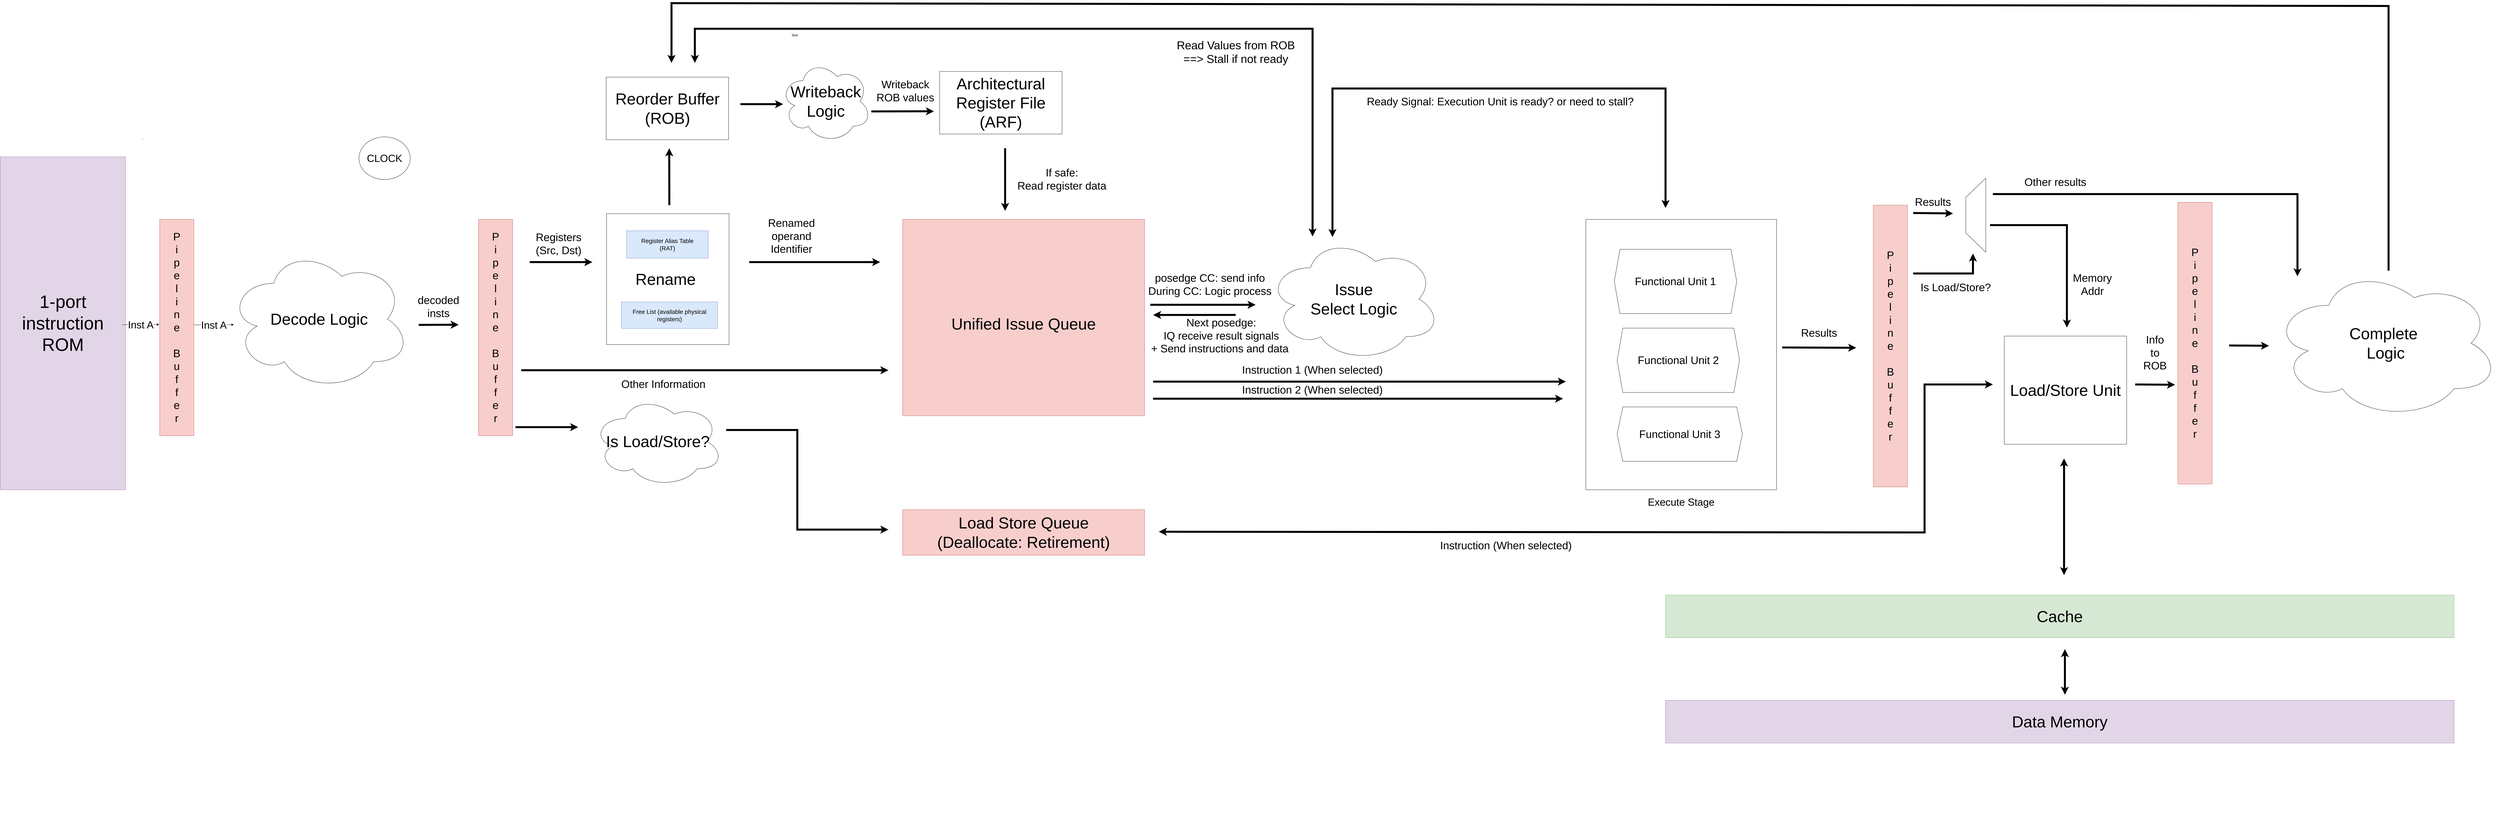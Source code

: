 <mxfile version="24.7.17">
  <diagram name="Page-1" id="uPoL477koQHRy4HOxxIn">
    <mxGraphModel dx="7985" dy="1393" grid="1" gridSize="10" guides="1" tooltips="1" connect="1" arrows="1" fold="1" page="1" pageScale="1" pageWidth="6000" pageHeight="2000" math="0" shadow="0">
      <root>
        <mxCell id="0" />
        <mxCell id="1" parent="0" />
        <mxCell id="ch1ULrI9wvM1NAQLew_m-2" style="edgeStyle=elbowEdgeStyle;rounded=0;html=1;labelBackgroundColor=none;startArrow=none;startFill=0;startSize=8;endArrow=none;endFill=0;endSize=16;fontFamily=Verdana;fontSize=12;" parent="1" edge="1">
          <mxGeometry relative="1" as="geometry">
            <mxPoint x="-4040" y="1150" as="sourcePoint" />
            <mxPoint x="-4040" y="1147" as="targetPoint" />
          </mxGeometry>
        </mxCell>
        <mxCell id="ch1ULrI9wvM1NAQLew_m-3" value="&lt;font style=&quot;font-size: 63px;&quot;&gt;1-port instruction ROM&lt;/font&gt;" style="verticalLabelPosition=middle;verticalAlign=middle;html=1;shape=mxgraph.basic.rect;fillColor2=none;strokeWidth=1;size=20;indent=0;fontFamily=Helvetica;fontSize=21;labelPosition=center;align=center;whiteSpace=wrap;fillColor=#e1d5e7;strokeColor=#9673a6;" parent="1" vertex="1">
          <mxGeometry x="-4540" y="1210" width="440" height="1170" as="geometry" />
        </mxCell>
        <mxCell id="ch1ULrI9wvM1NAQLew_m-5" value="" style="endArrow=classic;html=1;rounded=0;fontFamily=Helvetica;fontSize=36;entryX=0.002;entryY=0.486;entryDx=0;entryDy=0;entryPerimeter=0;" parent="1" edge="1">
          <mxGeometry relative="1" as="geometry">
            <mxPoint x="-4112" y="1800" as="sourcePoint" />
            <mxPoint x="-3981.76" y="1799.36" as="targetPoint" />
          </mxGeometry>
        </mxCell>
        <mxCell id="ch1ULrI9wvM1NAQLew_m-6" value="Inst A" style="edgeLabel;resizable=0;html=1;align=center;verticalAlign=middle;fontFamily=Helvetica;fontSize=36;" parent="ch1ULrI9wvM1NAQLew_m-5" connectable="0" vertex="1">
          <mxGeometry relative="1" as="geometry" />
        </mxCell>
        <mxCell id="ch1ULrI9wvM1NAQLew_m-9" value="CLOCK" style="ellipse;whiteSpace=wrap;html=1;align=center;newEdgeStyle={&quot;edgeStyle&quot;:&quot;entityRelationEdgeStyle&quot;,&quot;startArrow&quot;:&quot;none&quot;,&quot;endArrow&quot;:&quot;none&quot;,&quot;segment&quot;:10,&quot;curved&quot;:1};treeFolding=1;treeMoving=1;fontFamily=Helvetica;fontSize=36;" parent="1" vertex="1">
          <mxGeometry x="-3280" y="1140" width="180" height="150" as="geometry" />
        </mxCell>
        <mxCell id="ch1ULrI9wvM1NAQLew_m-10" value="&lt;font style=&quot;font-size: 38px;&quot;&gt;P&lt;br&gt;i&lt;br&gt;p&lt;br&gt;e&lt;br&gt;l&lt;br&gt;i&lt;br&gt;n&lt;br&gt;e&lt;br&gt;&lt;br&gt;B&lt;br&gt;u&lt;br&gt;f&lt;br&gt;f&lt;br&gt;e&lt;br&gt;r&lt;br&gt;&lt;/font&gt;" style="rounded=0;whiteSpace=wrap;html=1;fillColor=#f8cecc;strokeColor=#b85450;" parent="1" vertex="1">
          <mxGeometry x="-3980" y="1430" width="120" height="760" as="geometry" />
        </mxCell>
        <mxCell id="ch1ULrI9wvM1NAQLew_m-11" value="" style="endArrow=classic;html=1;rounded=0;fontFamily=Helvetica;fontSize=36;entryX=0.002;entryY=0.486;entryDx=0;entryDy=0;entryPerimeter=0;" parent="1" edge="1">
          <mxGeometry relative="1" as="geometry">
            <mxPoint x="-3860" y="1800.64" as="sourcePoint" />
            <mxPoint x="-3719.76" y="1800" as="targetPoint" />
          </mxGeometry>
        </mxCell>
        <mxCell id="ch1ULrI9wvM1NAQLew_m-12" value="Inst A" style="edgeLabel;resizable=0;html=1;align=center;verticalAlign=middle;fontFamily=Helvetica;fontSize=36;" parent="ch1ULrI9wvM1NAQLew_m-11" connectable="0" vertex="1">
          <mxGeometry relative="1" as="geometry" />
        </mxCell>
        <mxCell id="ch1ULrI9wvM1NAQLew_m-15" value="&lt;div style=&quot;&quot;&gt;&lt;span style=&quot;background-color: initial;&quot;&gt;&lt;font style=&quot;font-size: 56px;&quot;&gt;Rename&amp;nbsp;&lt;/font&gt;&lt;/span&gt;&lt;/div&gt;" style="verticalLabelPosition=middle;verticalAlign=middle;html=1;shape=mxgraph.basic.rect;fillColor2=none;strokeWidth=1;size=20;indent=5;fontFamily=Helvetica;fontSize=36;labelPosition=center;align=center;whiteSpace=wrap;" parent="1" vertex="1">
          <mxGeometry x="-2410" y="1410" width="430" height="460" as="geometry" />
        </mxCell>
        <mxCell id="ch1ULrI9wvM1NAQLew_m-16" value="Free List (available physical registers)" style="verticalLabelPosition=middle;verticalAlign=middle;html=1;shape=mxgraph.basic.rect;fillColor2=none;strokeWidth=1;size=20;indent=0;fontFamily=Helvetica;fontSize=21;labelPosition=center;align=center;whiteSpace=wrap;fillColor=#dae8fc;strokeColor=#6c8ebf;" parent="1" vertex="1">
          <mxGeometry x="-2358" y="1720" width="338" height="93" as="geometry" />
        </mxCell>
        <mxCell id="ch1ULrI9wvM1NAQLew_m-17" value="Register Alias Table&lt;br&gt;(RAT)" style="verticalLabelPosition=middle;verticalAlign=middle;html=1;shape=mxgraph.basic.rect;fillColor2=none;strokeWidth=1;size=20;indent=0;fontFamily=Helvetica;fontSize=21;labelPosition=center;align=center;whiteSpace=wrap;fillColor=#dae8fc;strokeColor=#6c8ebf;" parent="1" vertex="1">
          <mxGeometry x="-2340" y="1470" width="287" height="96" as="geometry" />
        </mxCell>
        <mxCell id="ch1ULrI9wvM1NAQLew_m-18" value="" style="endArrow=classic;html=1;rounded=0;fontFamily=Helvetica;fontSize=36;entryX=0.002;entryY=0.486;entryDx=0;entryDy=0;entryPerimeter=0;strokeWidth=7;" parent="1" edge="1">
          <mxGeometry relative="1" as="geometry">
            <mxPoint x="-3070" y="1800.64" as="sourcePoint" />
            <mxPoint x="-2929.76" y="1800" as="targetPoint" />
          </mxGeometry>
        </mxCell>
        <mxCell id="ch1ULrI9wvM1NAQLew_m-19" value="decoded &lt;br&gt;insts" style="edgeLabel;html=1;align=center;verticalAlign=middle;resizable=0;points=[];fontSize=38;labelBackgroundColor=none;" parent="ch1ULrI9wvM1NAQLew_m-18" connectable="0" vertex="1">
          <mxGeometry x="-0.269" y="4" relative="1" as="geometry">
            <mxPoint x="17" y="-60" as="offset" />
          </mxGeometry>
        </mxCell>
        <mxCell id="ch1ULrI9wvM1NAQLew_m-20" value="&lt;font style=&quot;font-size: 38px;&quot;&gt;P&lt;br&gt;i&lt;br&gt;p&lt;br&gt;e&lt;br&gt;l&lt;br&gt;i&lt;br&gt;n&lt;br&gt;e&lt;br&gt;&lt;br&gt;B&lt;br&gt;u&lt;br&gt;f&lt;br&gt;f&lt;br&gt;e&lt;br&gt;r&lt;br&gt;&lt;/font&gt;" style="rounded=0;whiteSpace=wrap;html=1;fillColor=#f8cecc;strokeColor=#b85450;" parent="1" vertex="1">
          <mxGeometry x="-2860" y="1430" width="120" height="760" as="geometry" />
        </mxCell>
        <mxCell id="ch1ULrI9wvM1NAQLew_m-88" value="" style="endArrow=classic;html=1;rounded=0;fontFamily=Helvetica;fontSize=36;strokeWidth=7;" parent="1" edge="1">
          <mxGeometry relative="1" as="geometry">
            <mxPoint x="-2680" y="1580" as="sourcePoint" />
            <mxPoint x="-2460" y="1580" as="targetPoint" />
            <Array as="points">
              <mxPoint x="-2660" y="1580" />
            </Array>
          </mxGeometry>
        </mxCell>
        <mxCell id="ch1ULrI9wvM1NAQLew_m-89" value="Registers&lt;br&gt;(Src, Dst)" style="edgeLabel;html=1;align=center;verticalAlign=middle;resizable=0;points=[];fontSize=38;labelBackgroundColor=none;" parent="ch1ULrI9wvM1NAQLew_m-88" connectable="0" vertex="1">
          <mxGeometry x="-0.269" y="4" relative="1" as="geometry">
            <mxPoint x="20" y="-60" as="offset" />
          </mxGeometry>
        </mxCell>
        <mxCell id="ch1ULrI9wvM1NAQLew_m-93" value="&lt;div style=&quot;&quot;&gt;&lt;br&gt;&lt;/div&gt;&lt;div style=&quot;&quot;&gt;&lt;span style=&quot;font-size: 56px; background-color: initial;&quot;&gt;Unified Issue Queue&lt;/span&gt;&lt;br&gt;&lt;/div&gt;" style="verticalLabelPosition=middle;verticalAlign=middle;html=1;shape=mxgraph.basic.rect;fillColor2=none;strokeWidth=1;size=20;indent=5;fontFamily=Helvetica;fontSize=36;labelPosition=center;align=center;whiteSpace=wrap;fillColor=#f8cecc;strokeColor=#b85450;" parent="1" vertex="1">
          <mxGeometry x="-1370" y="1430" width="850" height="690" as="geometry" />
        </mxCell>
        <mxCell id="ch1ULrI9wvM1NAQLew_m-94" value="&lt;div style=&quot;&quot;&gt;&lt;span style=&quot;background-color: initial;&quot;&gt;&lt;font style=&quot;font-size: 56px;&quot;&gt;Load Store Queue&lt;br&gt;(Deallocate: Retirement)&lt;/font&gt;&lt;/span&gt;&lt;/div&gt;" style="verticalLabelPosition=middle;verticalAlign=middle;html=1;shape=mxgraph.basic.rect;fillColor2=none;strokeWidth=1;size=20;indent=5;fontFamily=Helvetica;fontSize=36;labelPosition=center;align=center;whiteSpace=wrap;fillColor=#f8cecc;strokeColor=#b85450;" parent="1" vertex="1">
          <mxGeometry x="-1370" y="2450" width="850" height="160" as="geometry" />
        </mxCell>
        <mxCell id="ch1ULrI9wvM1NAQLew_m-96" value="&lt;span style=&quot;font-size: 56px;&quot;&gt;Decode Logic&lt;/span&gt;" style="ellipse;shape=cloud;whiteSpace=wrap;html=1;" parent="1" vertex="1">
          <mxGeometry x="-3740" y="1530" width="640" height="500" as="geometry" />
        </mxCell>
        <mxCell id="ch1ULrI9wvM1NAQLew_m-97" value="" style="endArrow=classic;html=1;rounded=0;fontFamily=Helvetica;fontSize=36;exitX=0.995;exitY=0.524;exitDx=0;exitDy=0;exitPerimeter=0;strokeColor=#000000;strokeWidth=7;" parent="1" edge="1">
          <mxGeometry relative="1" as="geometry">
            <mxPoint x="-1909" y="1580" as="sourcePoint" />
            <mxPoint x="-1449" y="1580" as="targetPoint" />
          </mxGeometry>
        </mxCell>
        <mxCell id="ch1ULrI9wvM1NAQLew_m-105" value="&lt;div style=&quot;&quot;&gt;&lt;span style=&quot;background-color: initial;&quot;&gt;&lt;font style=&quot;font-size: 56px;&quot;&gt;Reorder Buffer&lt;br&gt;(ROB)&lt;/font&gt;&lt;/span&gt;&lt;/div&gt;" style="verticalLabelPosition=middle;verticalAlign=middle;html=1;shape=mxgraph.basic.rect;fillColor2=none;strokeWidth=1;size=20;indent=5;fontFamily=Helvetica;fontSize=36;labelPosition=center;align=center;whiteSpace=wrap;" parent="1" vertex="1">
          <mxGeometry x="-2411.5" y="930" width="430" height="220" as="geometry" />
        </mxCell>
        <mxCell id="ch1ULrI9wvM1NAQLew_m-110" value="&lt;span style=&quot;font-size: 56px;&quot;&gt;Writeback&lt;br&gt;Logic&lt;/span&gt;" style="ellipse;shape=cloud;whiteSpace=wrap;html=1;" parent="1" vertex="1">
          <mxGeometry x="-1800" y="870" width="320" height="290" as="geometry" />
        </mxCell>
        <mxCell id="ch1ULrI9wvM1NAQLew_m-114" value="" style="endArrow=classic;html=1;rounded=0;fontFamily=Helvetica;fontSize=36;strokeColor=#000000;strokeWidth=7;" parent="1" edge="1">
          <mxGeometry relative="1" as="geometry">
            <mxPoint x="-1940" y="1025" as="sourcePoint" />
            <mxPoint x="-1790" y="1025" as="targetPoint" />
          </mxGeometry>
        </mxCell>
        <mxCell id="ch1ULrI9wvM1NAQLew_m-116" value="" style="endArrow=classic;html=1;rounded=0;fontFamily=Helvetica;fontSize=36;strokeColor=#000000;strokeWidth=7;" parent="1" edge="1">
          <mxGeometry relative="1" as="geometry">
            <mxPoint x="-1480" y="1050.5" as="sourcePoint" />
            <mxPoint x="-1260" y="1050" as="targetPoint" />
          </mxGeometry>
        </mxCell>
        <mxCell id="ch1ULrI9wvM1NAQLew_m-117" value="Writeback&lt;br&gt;ROB values" style="edgeLabel;html=1;align=center;verticalAlign=middle;resizable=0;points=[];fontSize=38;labelBackgroundColor=none;" parent="1" connectable="0" vertex="1">
          <mxGeometry x="-2100" y="1930" as="geometry">
            <mxPoint x="739" y="-951" as="offset" />
          </mxGeometry>
        </mxCell>
        <mxCell id="ch1ULrI9wvM1NAQLew_m-120" value="" style="endArrow=classic;html=1;rounded=0;fontFamily=Helvetica;fontSize=36;exitX=0.995;exitY=0.524;exitDx=0;exitDy=0;exitPerimeter=0;strokeColor=#000000;strokeWidth=7;" parent="1" edge="1">
          <mxGeometry relative="1" as="geometry">
            <mxPoint x="-2189.6" y="1380" as="sourcePoint" />
            <mxPoint x="-2190" y="1180" as="targetPoint" />
          </mxGeometry>
        </mxCell>
        <mxCell id="ch1ULrI9wvM1NAQLew_m-121" value="Text" style="text;html=1;align=center;verticalAlign=middle;resizable=0;points=[];autosize=1;strokeColor=none;fillColor=none;" parent="1" vertex="1">
          <mxGeometry x="-1775" y="768" width="50" height="30" as="geometry" />
        </mxCell>
        <mxCell id="ch1ULrI9wvM1NAQLew_m-126" value="Renamed &lt;br&gt;operand &lt;br&gt;Identifier" style="edgeLabel;html=1;align=center;verticalAlign=middle;resizable=0;points=[];fontSize=38;labelBackgroundColor=none;" parent="1" connectable="0" vertex="1">
          <mxGeometry x="-2500" y="2440" as="geometry">
            <mxPoint x="739" y="-951" as="offset" />
          </mxGeometry>
        </mxCell>
        <mxCell id="ch1ULrI9wvM1NAQLew_m-130" value="&lt;span style=&quot;font-size: 56px;&quot;&gt;Issue&lt;br&gt;Select Logic&lt;/span&gt;" style="ellipse;shape=cloud;whiteSpace=wrap;html=1;" parent="1" vertex="1">
          <mxGeometry x="-90" y="1490" width="610" height="440" as="geometry" />
        </mxCell>
        <mxCell id="ch1ULrI9wvM1NAQLew_m-137" value="&lt;div style=&quot;&quot;&gt;&amp;nbsp; &amp;nbsp;&lt;/div&gt;&lt;div style=&quot;&quot;&gt;&lt;br&gt;&lt;/div&gt;&lt;div style=&quot;&quot;&gt;&lt;br&gt;&lt;/div&gt;&lt;div style=&quot;&quot;&gt;&lt;br&gt;&lt;/div&gt;&lt;div style=&quot;&quot;&gt;&lt;br&gt;&lt;/div&gt;&lt;div style=&quot;&quot;&gt;&lt;br&gt;&lt;/div&gt;&lt;div style=&quot;&quot;&gt;&lt;br&gt;&lt;/div&gt;&lt;div style=&quot;&quot;&gt;&lt;br&gt;&lt;/div&gt;&lt;div style=&quot;&quot;&gt;&lt;br&gt;&lt;/div&gt;&lt;div style=&quot;&quot;&gt;&lt;br&gt;&lt;/div&gt;&lt;div style=&quot;&quot;&gt;&lt;br&gt;&lt;/div&gt;&lt;div style=&quot;&quot;&gt;&lt;br&gt;&lt;/div&gt;&lt;div style=&quot;&quot;&gt;&lt;br&gt;&lt;/div&gt;&lt;div style=&quot;&quot;&gt;&lt;br&gt;&lt;/div&gt;&lt;div style=&quot;&quot;&gt;&lt;br&gt;&lt;/div&gt;&lt;div style=&quot;&quot;&gt;&lt;br&gt;&lt;/div&gt;&lt;div style=&quot;&quot;&gt;&lt;br&gt;&lt;/div&gt;&lt;div style=&quot;&quot;&gt;&lt;br&gt;&lt;/div&gt;&lt;div style=&quot;&quot;&gt;&lt;br&gt;&lt;/div&gt;&lt;div style=&quot;&quot;&gt;&lt;br&gt;&lt;/div&gt;&lt;div style=&quot;&quot;&gt;&lt;br&gt;&lt;/div&gt;&lt;div style=&quot;&quot;&gt;&lt;br&gt;&lt;/div&gt;&lt;div style=&quot;&quot;&gt;&lt;br&gt;&lt;/div&gt;&lt;div style=&quot;&quot;&gt;&lt;br&gt;&lt;/div&gt;&lt;div style=&quot;&quot;&gt;Execute Stage&lt;/div&gt;" style="verticalLabelPosition=middle;verticalAlign=middle;html=1;shape=mxgraph.basic.rect;fillColor2=none;strokeWidth=1;size=20;indent=5;fontFamily=Helvetica;fontSize=36;labelPosition=center;align=center;whiteSpace=wrap;" parent="1" vertex="1">
          <mxGeometry x="1030" y="1430" width="670" height="950" as="geometry" />
        </mxCell>
        <mxCell id="ch1ULrI9wvM1NAQLew_m-138" value="Functional Unit 2" style="shape=hexagon;perimeter=hexagonPerimeter2;whiteSpace=wrap;html=1;fixedSize=1;labelBackgroundColor=none;fontSize=38;" parent="1" vertex="1">
          <mxGeometry x="1140" y="1812" width="430" height="226" as="geometry" />
        </mxCell>
        <mxCell id="ch1ULrI9wvM1NAQLew_m-139" value="&lt;br&gt;Functional Unit 3&lt;div&gt;&lt;br&gt;&lt;/div&gt;" style="shape=hexagon;perimeter=hexagonPerimeter2;whiteSpace=wrap;html=1;fixedSize=1;labelBackgroundColor=none;fontSize=38;" parent="1" vertex="1">
          <mxGeometry x="1140" y="2089" width="440" height="191" as="geometry" />
        </mxCell>
        <mxCell id="ch1ULrI9wvM1NAQLew_m-140" value="Functional Unit 1" style="shape=hexagon;perimeter=hexagonPerimeter2;whiteSpace=wrap;html=1;fixedSize=1;labelBackgroundColor=none;fontSize=38;" parent="1" vertex="1">
          <mxGeometry x="1130" y="1535" width="430" height="226" as="geometry" />
        </mxCell>
        <mxCell id="ch1ULrI9wvM1NAQLew_m-147" value="" style="endArrow=classic;startArrow=classic;html=1;rounded=0;strokeColor=#000000;strokeWidth=7;fontSize=40;jumpStyle=sharp;" parent="1" edge="1">
          <mxGeometry width="50" height="50" relative="1" as="geometry">
            <mxPoint x="140" y="1492" as="sourcePoint" />
            <mxPoint x="1310" y="1390" as="targetPoint" />
            <Array as="points">
              <mxPoint x="140" y="970" />
              <mxPoint x="1310" y="970" />
            </Array>
          </mxGeometry>
        </mxCell>
        <mxCell id="ch1ULrI9wvM1NAQLew_m-152" value="" style="endArrow=classic;startArrow=classic;html=1;rounded=0;strokeColor=#000000;strokeWidth=7;fontSize=40;jumpStyle=sharp;" parent="1" source="ch1ULrI9wvM1NAQLew_m-108" edge="1">
          <mxGeometry width="50" height="50" relative="1" as="geometry">
            <mxPoint x="-1025" y="1383" as="sourcePoint" />
            <mxPoint x="-1025" y="1060" as="targetPoint" />
          </mxGeometry>
        </mxCell>
        <mxCell id="ch1ULrI9wvM1NAQLew_m-153" value="Read Values from ROB&lt;div&gt;==&amp;gt; Stall if not ready&lt;/div&gt;" style="edgeLabel;html=1;align=center;verticalAlign=middle;resizable=0;points=[];fontSize=40;labelBackgroundColor=none;" parent="ch1ULrI9wvM1NAQLew_m-152" connectable="0" vertex="1">
          <mxGeometry x="0.077" y="-2" relative="1" as="geometry">
            <mxPoint x="823" y="-252" as="offset" />
          </mxGeometry>
        </mxCell>
        <mxCell id="ch1ULrI9wvM1NAQLew_m-155" value="" style="endArrow=classic;html=1;rounded=0;fontFamily=Helvetica;fontSize=36;strokeColor=#000000;strokeWidth=7;" parent="1" edge="1">
          <mxGeometry relative="1" as="geometry">
            <mxPoint x="-490" y="2000" as="sourcePoint" />
            <mxPoint x="960" y="2000" as="targetPoint" />
          </mxGeometry>
        </mxCell>
        <mxCell id="ch1ULrI9wvM1NAQLew_m-156" value="" style="endArrow=classic;html=1;rounded=0;fontFamily=Helvetica;fontSize=36;exitX=0.995;exitY=0.524;exitDx=0;exitDy=0;exitPerimeter=0;strokeColor=#000000;strokeWidth=7;" parent="1" edge="1">
          <mxGeometry relative="1" as="geometry">
            <mxPoint x="-2710" y="1960" as="sourcePoint" />
            <mxPoint x="-1420" y="1960" as="targetPoint" />
          </mxGeometry>
        </mxCell>
        <mxCell id="ch1ULrI9wvM1NAQLew_m-157" value="Other Information" style="edgeLabel;html=1;align=center;verticalAlign=middle;resizable=0;points=[];fontSize=38;labelBackgroundColor=none;" parent="1" connectable="0" vertex="1">
          <mxGeometry x="-2950" y="2960" as="geometry">
            <mxPoint x="739" y="-951" as="offset" />
          </mxGeometry>
        </mxCell>
        <mxCell id="ch1ULrI9wvM1NAQLew_m-161" value="&lt;font style=&quot;font-size: 38px;&quot;&gt;P&lt;br&gt;i&lt;br&gt;p&lt;br&gt;e&lt;br&gt;l&lt;br&gt;i&lt;br&gt;n&lt;br&gt;e&lt;br&gt;&lt;br&gt;B&lt;br&gt;u&lt;br&gt;f&lt;br&gt;f&lt;br&gt;e&lt;br&gt;r&lt;br&gt;&lt;/font&gt;" style="rounded=0;whiteSpace=wrap;html=1;fillColor=#f8cecc;strokeColor=#b85450;" parent="1" vertex="1">
          <mxGeometry x="2040" y="1380" width="120" height="990" as="geometry" />
        </mxCell>
        <mxCell id="ch1ULrI9wvM1NAQLew_m-164" value="&lt;span style=&quot;font-size: 56px;&quot;&gt;Complete&amp;nbsp;&lt;br&gt;Logic&lt;/span&gt;" style="ellipse;shape=cloud;whiteSpace=wrap;html=1;" parent="1" vertex="1">
          <mxGeometry x="3440" y="1599" width="800" height="532" as="geometry" />
        </mxCell>
        <mxCell id="ch1ULrI9wvM1NAQLew_m-165" value="" style="endArrow=classic;html=1;rounded=0;fontFamily=Helvetica;fontSize=36;strokeColor=#000000;strokeWidth=7;" parent="1" edge="1">
          <mxGeometry relative="1" as="geometry">
            <mxPoint x="2460" y="1341" as="sourcePoint" />
            <mxPoint x="3530" y="1630" as="targetPoint" />
            <Array as="points">
              <mxPoint x="3530" y="1341" />
            </Array>
          </mxGeometry>
        </mxCell>
        <mxCell id="ch1ULrI9wvM1NAQLew_m-108" value="&lt;div style=&quot;&quot;&gt;&lt;span style=&quot;font-size: 56px;&quot;&gt;Architectural Register File&lt;br&gt;(ARF)&lt;/span&gt;&lt;/div&gt;" style="verticalLabelPosition=middle;verticalAlign=middle;html=1;shape=mxgraph.basic.rect;fillColor2=none;strokeWidth=1;size=20;indent=5;fontFamily=Helvetica;fontSize=36;labelPosition=center;align=center;whiteSpace=wrap;" parent="1" vertex="1">
          <mxGeometry x="-1240" y="910" width="430" height="220" as="geometry" />
        </mxCell>
        <mxCell id="ch1ULrI9wvM1NAQLew_m-172" value="" style="endArrow=classic;html=1;rounded=0;fontFamily=Helvetica;fontSize=36;strokeColor=#000000;strokeWidth=7;" parent="1" edge="1">
          <mxGeometry relative="1" as="geometry">
            <mxPoint x="3850" y="1610" as="sourcePoint" />
            <mxPoint x="-2182" y="880" as="targetPoint" />
            <Array as="points">
              <mxPoint x="3850" y="680" />
              <mxPoint x="-2182" y="670" />
            </Array>
          </mxGeometry>
        </mxCell>
        <mxCell id="ch1ULrI9wvM1NAQLew_m-173" value="" style="endArrow=classic;html=1;rounded=0;fontFamily=Helvetica;fontSize=36;strokeColor=#000000;strokeWidth=7;" parent="1" edge="1">
          <mxGeometry relative="1" as="geometry">
            <mxPoint x="1720" y="1880" as="sourcePoint" />
            <mxPoint x="1980" y="1881" as="targetPoint" />
          </mxGeometry>
        </mxCell>
        <mxCell id="ch1ULrI9wvM1NAQLew_m-178" value="posedge CC: send info&lt;br&gt;During CC: Logic process" style="edgeLabel;html=1;align=center;verticalAlign=middle;resizable=0;points=[];fontSize=38;labelBackgroundColor=none;" parent="1" connectable="0" vertex="1">
          <mxGeometry x="-1030" y="2610" as="geometry">
            <mxPoint x="739" y="-951" as="offset" />
          </mxGeometry>
        </mxCell>
        <mxCell id="ch1ULrI9wvM1NAQLew_m-182" value="Instruction 1 (When selected)" style="edgeLabel;html=1;align=center;verticalAlign=middle;resizable=0;points=[];fontSize=38;labelBackgroundColor=none;" parent="1" connectable="0" vertex="1">
          <mxGeometry x="-670" y="2910" as="geometry">
            <mxPoint x="739" y="-951" as="offset" />
          </mxGeometry>
        </mxCell>
        <mxCell id="ch1ULrI9wvM1NAQLew_m-183" value="Instruction 2 (When selected)" style="edgeLabel;html=1;align=center;verticalAlign=middle;resizable=0;points=[];fontSize=38;labelBackgroundColor=none;" parent="1" connectable="0" vertex="1">
          <mxGeometry x="-670" y="2980" as="geometry">
            <mxPoint x="739" y="-951" as="offset" />
          </mxGeometry>
        </mxCell>
        <mxCell id="ch1ULrI9wvM1NAQLew_m-184" value="&lt;div&gt;Ready Signal: Execution Unit is ready? or need to stall?&lt;div&gt;&lt;br&gt;&lt;/div&gt;&lt;/div&gt;" style="edgeLabel;html=1;align=center;verticalAlign=middle;resizable=0;points=[];fontSize=38;labelBackgroundColor=none;" parent="1" connectable="0" vertex="1">
          <mxGeometry x="-10" y="1990" as="geometry">
            <mxPoint x="739" y="-951" as="offset" />
          </mxGeometry>
        </mxCell>
        <mxCell id="ch1ULrI9wvM1NAQLew_m-185" value="" style="endArrow=classic;html=1;rounded=0;fontFamily=Helvetica;fontSize=36;strokeColor=#000000;strokeWidth=7;" parent="1" edge="1">
          <mxGeometry relative="1" as="geometry">
            <mxPoint x="-490" y="2060" as="sourcePoint" />
            <mxPoint x="950" y="2060" as="targetPoint" />
          </mxGeometry>
        </mxCell>
        <mxCell id="ch1ULrI9wvM1NAQLew_m-188" value="" style="endArrow=classic;startArrow=classic;html=1;rounded=0;strokeColor=#000000;strokeWidth=7;fontSize=40;jumpStyle=sharp;" parent="1" edge="1">
          <mxGeometry width="50" height="50" relative="1" as="geometry">
            <mxPoint x="-2100" y="880" as="sourcePoint" />
            <mxPoint x="70" y="1490" as="targetPoint" />
            <Array as="points">
              <mxPoint x="-2100" y="760" />
              <mxPoint x="70" y="760" />
            </Array>
          </mxGeometry>
        </mxCell>
        <mxCell id="ch1ULrI9wvM1NAQLew_m-191" value="" style="endArrow=classic;html=1;rounded=0;fontFamily=Helvetica;fontSize=36;strokeColor=#000000;strokeWidth=7;" parent="1" edge="1">
          <mxGeometry relative="1" as="geometry">
            <mxPoint x="-1010" y="1180" as="sourcePoint" />
            <mxPoint x="-1010" y="1400" as="targetPoint" />
          </mxGeometry>
        </mxCell>
        <mxCell id="ch1ULrI9wvM1NAQLew_m-192" value="If safe: &lt;br&gt;Read register data" style="edgeLabel;html=1;align=center;verticalAlign=middle;resizable=0;points=[];fontSize=38;labelBackgroundColor=none;" parent="1" connectable="0" vertex="1">
          <mxGeometry x="-1550" y="2240" as="geometry">
            <mxPoint x="739" y="-951" as="offset" />
          </mxGeometry>
        </mxCell>
        <mxCell id="ch1ULrI9wvM1NAQLew_m-193" value="&lt;span style=&quot;font-size: 56px;&quot;&gt;Load/Store Unit&lt;/span&gt;" style="verticalLabelPosition=middle;verticalAlign=middle;html=1;shape=mxgraph.basic.rect;fillColor2=none;strokeWidth=1;size=20;indent=5;fontFamily=Helvetica;fontSize=36;labelPosition=center;align=center;whiteSpace=wrap;" parent="1" vertex="1">
          <mxGeometry x="2500" y="1840" width="430" height="380" as="geometry" />
        </mxCell>
        <mxCell id="ch1ULrI9wvM1NAQLew_m-194" value="" style="shape=trapezoid;perimeter=trapezoidPerimeter;whiteSpace=wrap;html=1;fixedSize=1;rotation=-90;size=67.5;" parent="1" vertex="1">
          <mxGeometry x="2270" y="1380" width="260" height="70" as="geometry" />
        </mxCell>
        <mxCell id="ch1ULrI9wvM1NAQLew_m-196" value="&lt;font style=&quot;font-size: 38px;&quot;&gt;P&lt;br&gt;i&lt;br&gt;p&lt;br&gt;e&lt;br&gt;l&lt;br&gt;i&lt;br&gt;n&lt;br&gt;e&lt;br&gt;&lt;br&gt;B&lt;br&gt;u&lt;br&gt;f&lt;br&gt;f&lt;br&gt;e&lt;br&gt;r&lt;br&gt;&lt;/font&gt;" style="rounded=0;whiteSpace=wrap;html=1;fillColor=#f8cecc;strokeColor=#b85450;" parent="1" vertex="1">
          <mxGeometry x="3110" y="1370" width="120" height="990" as="geometry" />
        </mxCell>
        <mxCell id="ch1ULrI9wvM1NAQLew_m-197" value="&lt;div&gt;&lt;div&gt;Results&lt;/div&gt;&lt;/div&gt;" style="edgeLabel;html=1;align=center;verticalAlign=middle;resizable=0;points=[];fontSize=38;labelBackgroundColor=none;" parent="1" connectable="0" vertex="1">
          <mxGeometry x="1110" y="2780" as="geometry">
            <mxPoint x="739" y="-951" as="offset" />
          </mxGeometry>
        </mxCell>
        <mxCell id="ch1ULrI9wvM1NAQLew_m-202" value="" style="endArrow=classic;html=1;rounded=0;fontFamily=Helvetica;fontSize=36;strokeColor=#000000;strokeWidth=7;" parent="1" edge="1">
          <mxGeometry relative="1" as="geometry">
            <mxPoint x="2450" y="1450" as="sourcePoint" />
            <mxPoint x="2720" y="1810" as="targetPoint" />
            <Array as="points">
              <mxPoint x="2720" y="1450" />
            </Array>
          </mxGeometry>
        </mxCell>
        <mxCell id="ch1ULrI9wvM1NAQLew_m-206" value="&lt;div&gt;Memory&lt;/div&gt;Addr" style="edgeLabel;html=1;align=center;verticalAlign=middle;resizable=0;points=[];fontSize=38;labelBackgroundColor=none;" parent="1" connectable="0" vertex="1">
          <mxGeometry x="2070" y="2610" as="geometry">
            <mxPoint x="739" y="-951" as="offset" />
          </mxGeometry>
        </mxCell>
        <mxCell id="ch1ULrI9wvM1NAQLew_m-207" value="" style="endArrow=classic;html=1;rounded=0;fontFamily=Helvetica;fontSize=36;strokeColor=#000000;strokeWidth=7;" parent="1" edge="1">
          <mxGeometry relative="1" as="geometry">
            <mxPoint x="2180" y="1407.5" as="sourcePoint" />
            <mxPoint x="2320" y="1409" as="targetPoint" />
          </mxGeometry>
        </mxCell>
        <mxCell id="ch1ULrI9wvM1NAQLew_m-208" value="" style="endArrow=classic;html=1;rounded=0;fontFamily=Helvetica;fontSize=36;strokeColor=#000000;strokeWidth=7;" parent="1" edge="1">
          <mxGeometry relative="1" as="geometry">
            <mxPoint x="2180" y="1620" as="sourcePoint" />
            <mxPoint x="2390" y="1550" as="targetPoint" />
            <Array as="points">
              <mxPoint x="2390" y="1620" />
            </Array>
          </mxGeometry>
        </mxCell>
        <mxCell id="ch1ULrI9wvM1NAQLew_m-210" value="Is Load/Store?&lt;div&gt;&lt;/div&gt;" style="edgeLabel;html=1;align=center;verticalAlign=middle;resizable=0;points=[];fontSize=38;labelBackgroundColor=none;" parent="1" connectable="0" vertex="1">
          <mxGeometry x="1590" y="2620" as="geometry">
            <mxPoint x="739" y="-951" as="offset" />
          </mxGeometry>
        </mxCell>
        <mxCell id="ch1ULrI9wvM1NAQLew_m-211" value="&lt;div&gt;&lt;div&gt;Results&lt;/div&gt;&lt;/div&gt;" style="edgeLabel;html=1;align=center;verticalAlign=middle;resizable=0;points=[];fontSize=38;labelBackgroundColor=none;" parent="1" connectable="0" vertex="1">
          <mxGeometry x="1510" y="2320" as="geometry">
            <mxPoint x="739" y="-951" as="offset" />
          </mxGeometry>
        </mxCell>
        <mxCell id="ch1ULrI9wvM1NAQLew_m-213" value="" style="endArrow=classic;html=1;rounded=0;fontFamily=Helvetica;fontSize=36;strokeColor=#000000;strokeWidth=7;" parent="1" edge="1">
          <mxGeometry relative="1" as="geometry">
            <mxPoint x="-1990" y="2170" as="sourcePoint" />
            <mxPoint x="-1420" y="2520" as="targetPoint" />
            <Array as="points">
              <mxPoint x="-1740" y="2170" />
              <mxPoint x="-1740" y="2520" />
            </Array>
          </mxGeometry>
        </mxCell>
        <mxCell id="ch1ULrI9wvM1NAQLew_m-214" value="" style="endArrow=classic;startArrow=classic;html=1;rounded=0;strokeColor=#000000;strokeWidth=7;fontSize=40;jumpStyle=sharp;" parent="1" edge="1">
          <mxGeometry width="50" height="50" relative="1" as="geometry">
            <mxPoint x="-470" y="2527.5" as="sourcePoint" />
            <mxPoint x="2460" y="2010" as="targetPoint" />
            <Array as="points">
              <mxPoint x="2220" y="2530" />
              <mxPoint x="2220" y="2010" />
            </Array>
          </mxGeometry>
        </mxCell>
        <mxCell id="ch1ULrI9wvM1NAQLew_m-215" value="Instruction (When selected)&lt;div&gt;&lt;br&gt;&lt;/div&gt;" style="edgeLabel;html=1;align=center;verticalAlign=middle;resizable=0;points=[];fontSize=38;labelBackgroundColor=none;" parent="1" connectable="0" vertex="1">
          <mxGeometry x="10" y="3550" as="geometry">
            <mxPoint x="739" y="-951" as="offset" />
          </mxGeometry>
        </mxCell>
        <mxCell id="ch1ULrI9wvM1NAQLew_m-223" value="&lt;span style=&quot;font-size: 56px;&quot;&gt;Is Load/Store?&lt;/span&gt;" style="ellipse;shape=cloud;whiteSpace=wrap;html=1;" parent="1" vertex="1">
          <mxGeometry x="-2460" y="2050" width="460" height="320" as="geometry" />
        </mxCell>
        <mxCell id="ch1ULrI9wvM1NAQLew_m-224" value="" style="endArrow=classic;html=1;rounded=0;fontFamily=Helvetica;fontSize=36;strokeWidth=7;" parent="1" edge="1">
          <mxGeometry relative="1" as="geometry">
            <mxPoint x="-2730" y="2160" as="sourcePoint" />
            <mxPoint x="-2510" y="2160" as="targetPoint" />
            <Array as="points">
              <mxPoint x="-2710" y="2160" />
            </Array>
          </mxGeometry>
        </mxCell>
        <mxCell id="ch1ULrI9wvM1NAQLew_m-227" value="&lt;font style=&quot;font-size: 56px;&quot;&gt;Data Memory&lt;/font&gt;" style="verticalLabelPosition=middle;verticalAlign=middle;html=1;shape=mxgraph.basic.rect;fillColor2=none;strokeWidth=1;size=20;indent=0;fontFamily=Helvetica;fontSize=21;labelPosition=center;align=center;whiteSpace=wrap;fillColor=#e1d5e7;strokeColor=#9673a6;" parent="1" vertex="1">
          <mxGeometry x="1310" y="3120" width="2770" height="150" as="geometry" />
        </mxCell>
        <mxCell id="ch1ULrI9wvM1NAQLew_m-228" value="&lt;font style=&quot;font-size: 56px;&quot;&gt;Cache&lt;/font&gt;" style="verticalLabelPosition=middle;verticalAlign=middle;html=1;shape=mxgraph.basic.rect;fillColor2=none;strokeWidth=1;size=20;indent=0;fontFamily=Helvetica;fontSize=21;labelPosition=center;align=center;whiteSpace=wrap;fillColor=#d5e8d4;strokeColor=#82b366;" parent="1" vertex="1">
          <mxGeometry x="1310" y="2750" width="2770" height="150" as="geometry" />
        </mxCell>
        <mxCell id="ch1ULrI9wvM1NAQLew_m-233" value="" style="endArrow=classic;startArrow=classic;html=1;rounded=0;strokeColor=#000000;strokeWidth=7;fontSize=40;jumpStyle=sharp;" parent="1" edge="1">
          <mxGeometry width="50" height="50" relative="1" as="geometry">
            <mxPoint x="2710" y="2270" as="sourcePoint" />
            <mxPoint x="2710" y="2680" as="targetPoint" />
            <Array as="points" />
          </mxGeometry>
        </mxCell>
        <mxCell id="ch1ULrI9wvM1NAQLew_m-235" value="" style="endArrow=classic;startArrow=classic;html=1;rounded=0;strokeColor=#000000;strokeWidth=7;fontSize=40;jumpStyle=sharp;" parent="1" edge="1">
          <mxGeometry width="50" height="50" relative="1" as="geometry">
            <mxPoint x="2713" y="2940" as="sourcePoint" />
            <mxPoint x="2713" y="3100" as="targetPoint" />
            <Array as="points" />
          </mxGeometry>
        </mxCell>
        <mxCell id="ch1ULrI9wvM1NAQLew_m-236" value="&lt;div&gt;&lt;div&gt;Other results&lt;/div&gt;&lt;/div&gt;" style="edgeLabel;html=1;align=center;verticalAlign=middle;resizable=0;points=[];fontSize=38;labelBackgroundColor=none;" parent="1" connectable="0" vertex="1">
          <mxGeometry x="1940" y="2250" as="geometry">
            <mxPoint x="739" y="-951" as="offset" />
          </mxGeometry>
        </mxCell>
        <mxCell id="ch1ULrI9wvM1NAQLew_m-237" value="" style="endArrow=classic;html=1;rounded=0;fontFamily=Helvetica;fontSize=36;strokeColor=#000000;strokeWidth=7;" parent="1" edge="1">
          <mxGeometry relative="1" as="geometry">
            <mxPoint x="3290" y="1873" as="sourcePoint" />
            <mxPoint x="3430" y="1874" as="targetPoint" />
          </mxGeometry>
        </mxCell>
        <mxCell id="ch1ULrI9wvM1NAQLew_m-238" value="" style="endArrow=classic;html=1;rounded=0;fontFamily=Helvetica;fontSize=36;strokeColor=#000000;strokeWidth=7;" parent="1" edge="1">
          <mxGeometry relative="1" as="geometry">
            <mxPoint x="2960" y="2010" as="sourcePoint" />
            <mxPoint x="3100" y="2011" as="targetPoint" />
          </mxGeometry>
        </mxCell>
        <mxCell id="ch1ULrI9wvM1NAQLew_m-239" value="Info &lt;br&gt;to &lt;br&gt;ROB&lt;div&gt;&lt;/div&gt;" style="edgeLabel;html=1;align=center;verticalAlign=middle;resizable=0;points=[];fontSize=38;labelBackgroundColor=none;" parent="1" connectable="0" vertex="1">
          <mxGeometry x="2290" y="2850" as="geometry">
            <mxPoint x="739" y="-951" as="offset" />
          </mxGeometry>
        </mxCell>
        <mxCell id="xMuEIvFzE1x-ehu9Wc51-1" value="" style="endArrow=classic;html=1;rounded=0;fontFamily=Helvetica;fontSize=36;strokeColor=#000000;strokeWidth=7;" parent="1" edge="1">
          <mxGeometry relative="1" as="geometry">
            <mxPoint x="-500" y="1730" as="sourcePoint" />
            <mxPoint x="-130" y="1730" as="targetPoint" />
          </mxGeometry>
        </mxCell>
        <mxCell id="xMuEIvFzE1x-ehu9Wc51-2" value="" style="endArrow=classic;html=1;rounded=0;fontFamily=Helvetica;fontSize=36;strokeColor=#000000;strokeWidth=7;" parent="1" edge="1">
          <mxGeometry relative="1" as="geometry">
            <mxPoint x="-200" y="1765.59" as="sourcePoint" />
            <mxPoint x="-490" y="1765.82" as="targetPoint" />
          </mxGeometry>
        </mxCell>
        <mxCell id="xMuEIvFzE1x-ehu9Wc51-3" value="Next posedge:&lt;br&gt;IQ receive result signals&lt;div&gt;+ Send instructions and data&amp;nbsp;&lt;/div&gt;" style="edgeLabel;html=1;align=center;verticalAlign=middle;resizable=0;points=[];fontSize=38;labelBackgroundColor=none;" parent="1" connectable="0" vertex="1">
          <mxGeometry x="-990" y="2790" as="geometry">
            <mxPoint x="739" y="-951" as="offset" />
          </mxGeometry>
        </mxCell>
      </root>
    </mxGraphModel>
  </diagram>
</mxfile>
